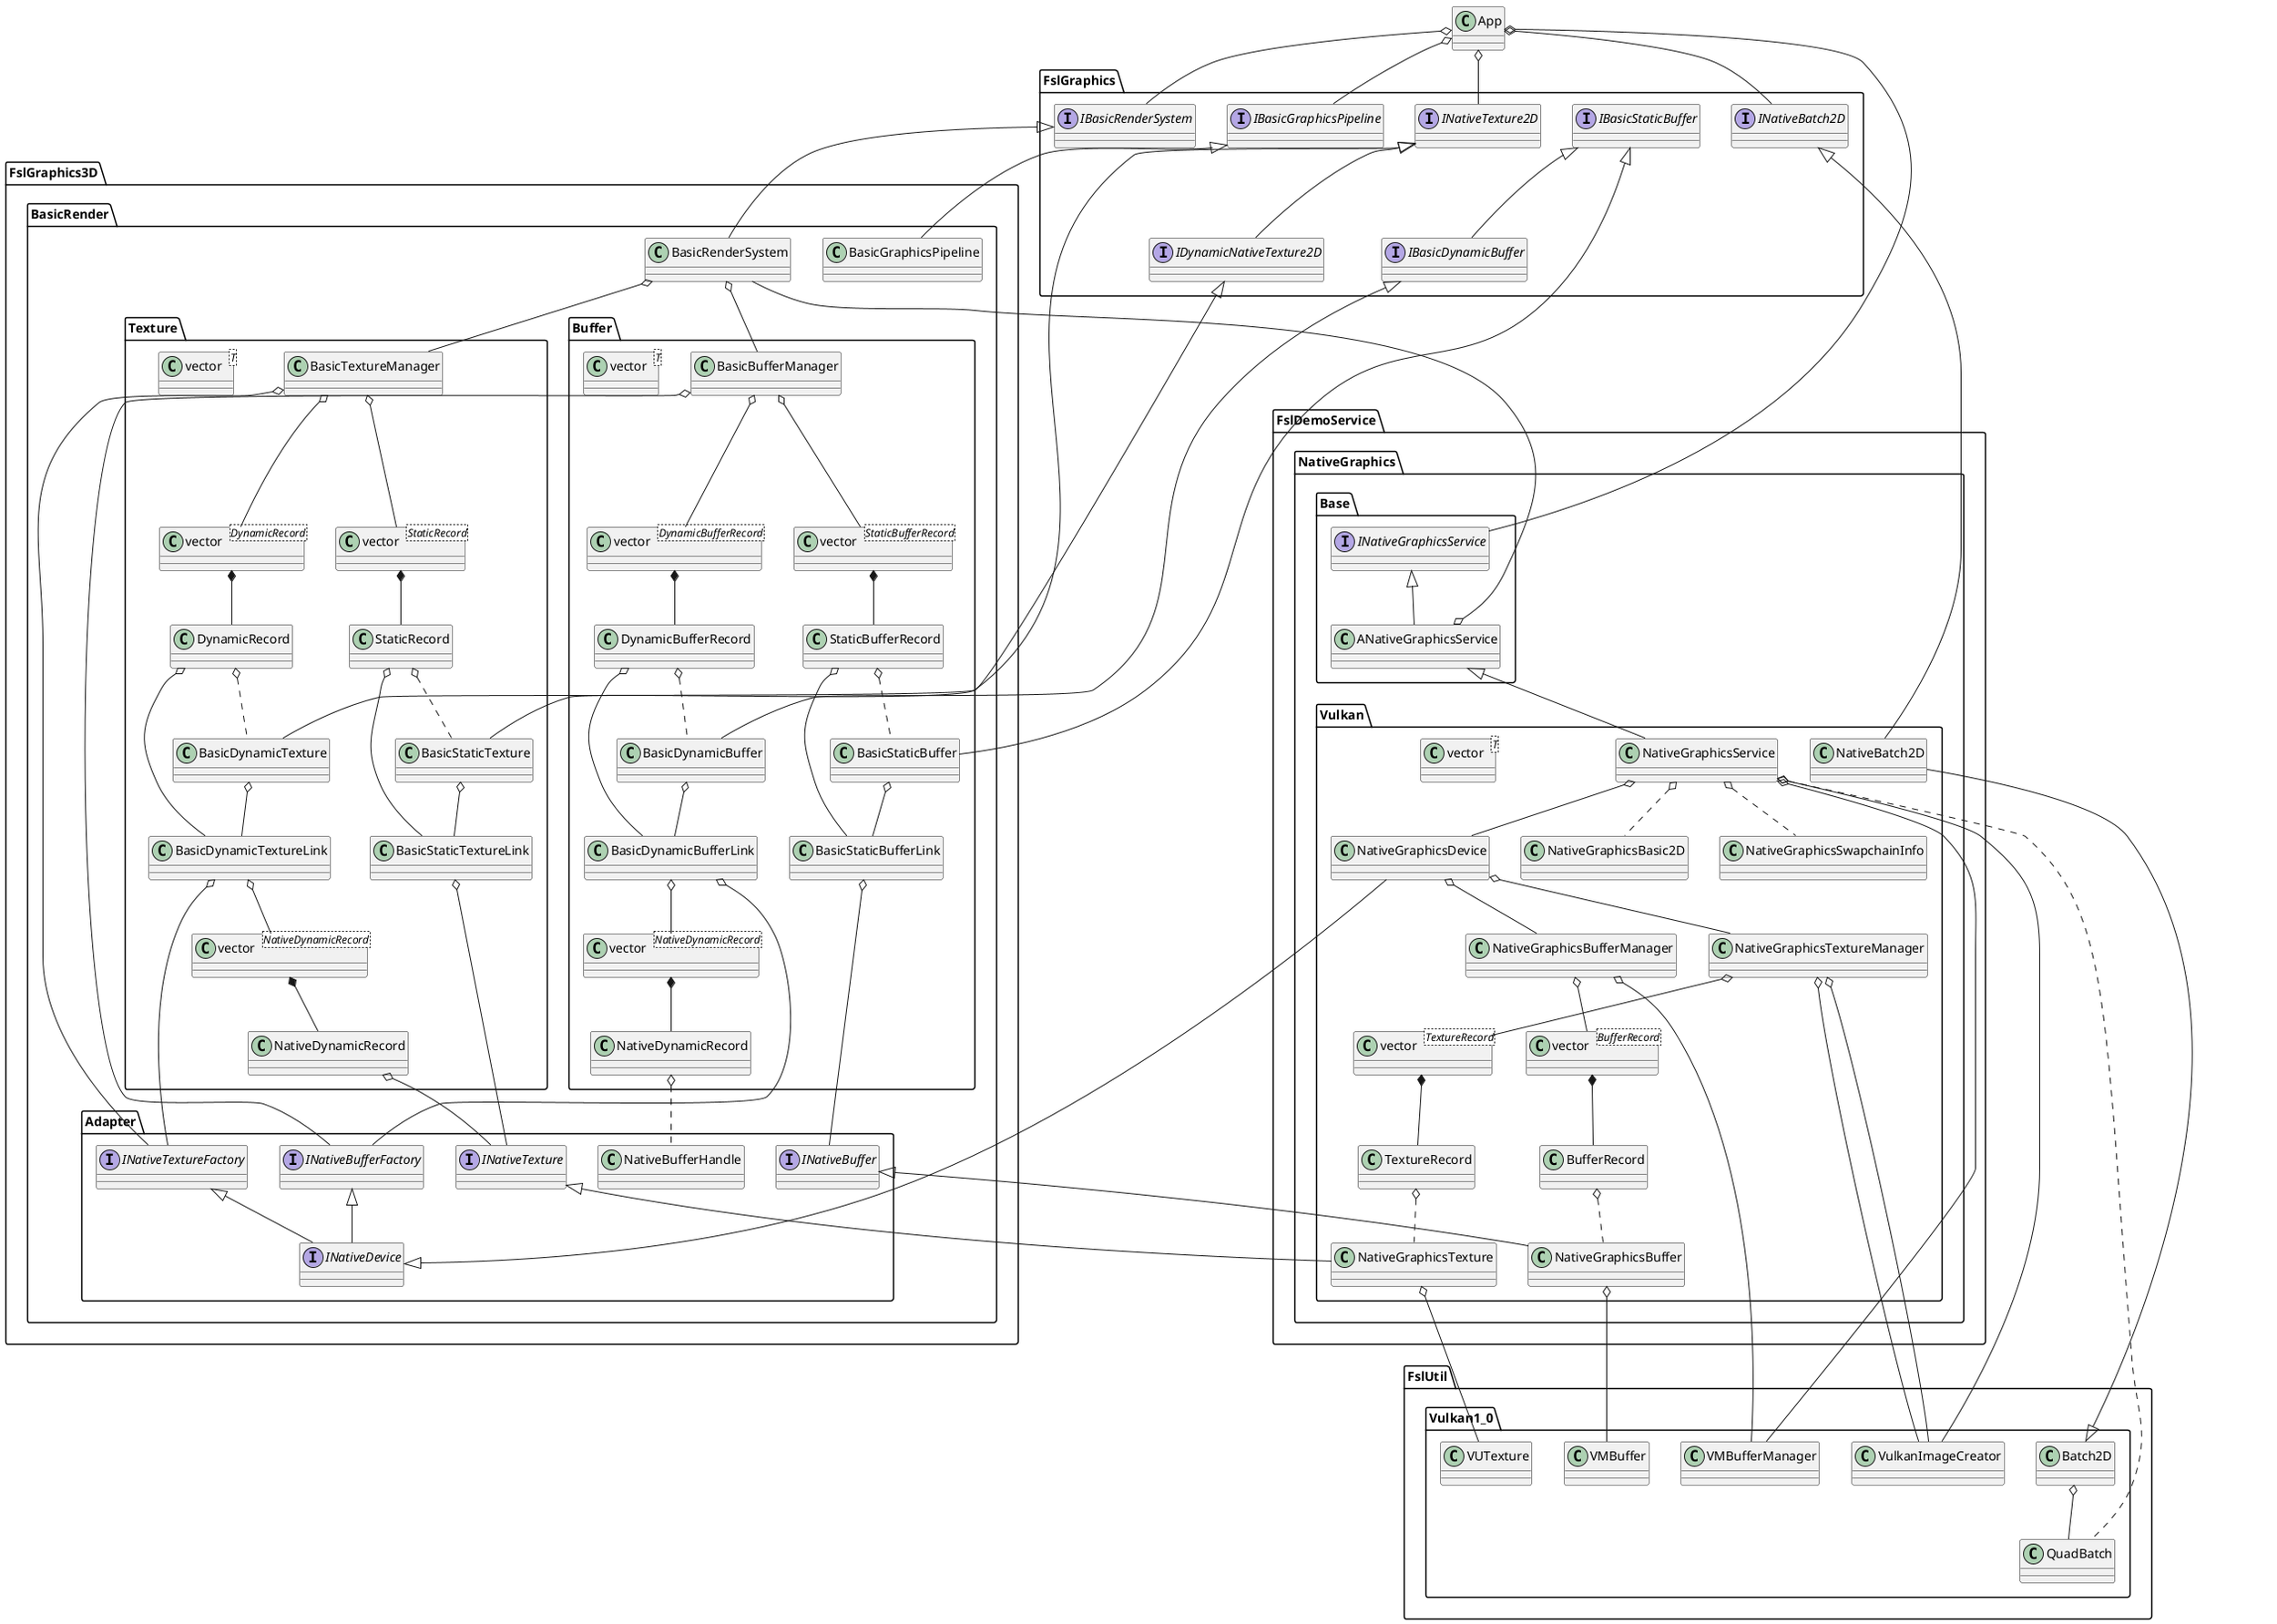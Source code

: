 @startuml NativeGraphicsService DF5.8.0 Build3 Class Diagram
'!pragma ratio 0.66
'left to right direction
scale 1

namespace FslGraphics {
    interface INativeTexture2D
    interface IDynamicNativeTexture2D
    interface INativeBatch2D
    interface IBasicRenderSystem
    interface IBasicGraphicsPipeline
    interface IBasicStaticBuffer
    interface IBasicDynamicBuffer

    INativeTexture2D <|-- IDynamicNativeTexture2D
    IBasicStaticBuffer <|-- IBasicDynamicBuffer
}

namespace FslGraphics3D.BasicRender {
    namespace FslGraphics3D.BasicRender.Adapter {
        interface INativeBuffer
        interface INativeBufferFactory
        interface INativeTexture
        interface INativeTextureFactory
        interface INativeDevice

        INativeBufferFactory <|-- INativeDevice
        INativeTextureFactory <|-- INativeDevice
    }

    namespace FslGraphics3D.BasicRender.Texture {
        class BasicTextureManager
        class BasicStaticTexture
        class BasicDynamicTexture
        class BasicStaticTextureLink
        class BasicDynamicTextureLink
        class DynamicRecord
        class StaticRecord
        class NativeDynamicRecord
        class vector<T>
        class "vector<DynamicRecord>" as vector_DynamicRecord
        class "vector<StaticRecord>" as vector_StaticRecord
        class "vector<NativeDynamicRecord>" as vector_NativeDynamicRecord

        BasicTextureManager o-- vector_StaticRecord
        BasicTextureManager o-- vector_DynamicRecord
        BasicTextureManager o-- FslGraphics3D.BasicRender.Adapter.INativeTextureFactory

        vector_StaticRecord *-- StaticRecord
        StaticRecord o.. BasicStaticTexture
        StaticRecord o-- BasicStaticTextureLink

        vector_DynamicRecord *-- DynamicRecord
        DynamicRecord o.. BasicDynamicTexture
        DynamicRecord o-- BasicDynamicTextureLink

        FslGraphics.INativeTexture2D <|-- BasicStaticTexture
        FslGraphics.IDynamicNativeTexture2D <|-- BasicDynamicTexture

        ' BasicDynamicTextureLink
        BasicDynamicTextureLink o-- FslGraphics3D.BasicRender.Adapter.INativeTextureFactory
        BasicDynamicTextureLink o-- vector_NativeDynamicRecord

        vector_NativeDynamicRecord *-- NativeDynamicRecord
        NativeDynamicRecord o-- FslGraphics3D.BasicRender.Adapter.INativeTexture

        ' BasicStaticTextureLink
        BasicStaticTextureLink o-- FslGraphics3D.BasicRender.Adapter.INativeTexture

        BasicDynamicTexture o-- BasicDynamicTextureLink
        BasicStaticTexture o-- BasicStaticTextureLink

    }


    namespace FslGraphics3D.BasicRender.Buffer {
        class BasicDynamicBuffer
        class BasicStaticBuffer

        class BasicBufferManager
        class BasicStaticBufferLink
        class BasicDynamicBufferLink
        class DynamicBufferRecord
        class StaticBufferRecord
        class NativeDynamicRecord
        class vector<T>
        class "vector<DynamicBufferRecord>" as vector_DynamicBufferRecord
        class "vector<StaticBufferRecord>" as vector_StaticBufferRecord
        class "vector<NativeDynamicRecord>" as vector_NativeDynamicRecord

        ' BasicBufferManager
        BasicBufferManager o-- vector_StaticBufferRecord
        BasicBufferManager o-- vector_DynamicBufferRecord
        BasicBufferManager o-- FslGraphics3D.BasicRender.Adapter.INativeBufferFactory

        ' vector_StaticBufferRecord
        vector_StaticBufferRecord *-- StaticBufferRecord
        StaticBufferRecord o-- BasicStaticBufferLink
        StaticBufferRecord o.. BasicStaticBuffer

        ' vector_DynamicBufferRecord
        vector_DynamicBufferRecord *-- DynamicBufferRecord
        DynamicBufferRecord o-- BasicDynamicBufferLink
        DynamicBufferRecord o.. BasicDynamicBuffer

        ' BasicDynamicBuffer
        FslGraphics.IBasicDynamicBuffer <|-- BasicDynamicBuffer
        BasicDynamicBuffer o-- BasicDynamicBufferLink

        ' BasicStaticBuffer
        FslGraphics.IBasicStaticBuffer <|-- BasicStaticBuffer
        BasicStaticBuffer o-- BasicStaticBufferLink

        'BasicDynamicBufferLink
        BasicDynamicBufferLink o-- FslGraphics3D.BasicRender.Adapter.INativeBufferFactory
        BasicDynamicBufferLink o-- vector_NativeDynamicRecord
        vector_NativeDynamicRecord *-- NativeDynamicRecord
        NativeDynamicRecord o.. FslGraphics3D.BasicRender.Adapter.NativeBufferHandle

        'BasicStaticBufferLink
        BasicStaticBufferLink o-- FslGraphics3D.BasicRender.Adapter.INativeBuffer
    }

    class BasicRenderSystem
    class BasicGraphicsPipeline


    ' BasicRenderSystem
    FslGraphics.IBasicRenderSystem <|-- BasicRenderSystem
    BasicRenderSystem o-- FslGraphics3D.BasicRender.Buffer.BasicBufferManager
    BasicRenderSystem o-- FslGraphics3D.BasicRender.Texture.BasicTextureManager

    ' RenderGraphicsPipeline
    FslGraphics.IBasicGraphicsPipeline <|-- BasicGraphicsPipeline
}

namespace FslDemoService.NativeGraphics.Base {
    interface INativeGraphicsService
    class ANativeGraphicsService

    INativeGraphicsService <|-- ANativeGraphicsService
    ANativeGraphicsService o-- FslGraphics3D.BasicRender.BasicRenderSystem
}

namespace FslUtil.Vulkan1_0 {
    class Batch2D
    class QuadBatch
    class VMBufferManager
    class VulkanImageCreator
    class VUTexture

    Batch2D o-- QuadBatch
}


namespace FslDemoService.NativeGraphics.Vulkan {
    class NativeGraphicsBasic2D
    class NativeGraphicsService
    class NativeGraphicsSwapchainInfo
    class NativeBatch2D
    class NativeGraphicsDevice
    class NativeGraphicsBuffer
    class NativeGraphicsBufferManager
    class NativeGraphicsTexture
    class NativeGraphicsTextureManager
    class BufferRecord
    class TextureRecord
    class vector<T>
    class "vector<BufferRecord>" as vector_BufferRecord
    class "vector<TextureRecord>" as vector_TextureRecord

    ' Batch2D
    FslGraphics.INativeBatch2D <|-- NativeBatch2D
    FslUtil.Vulkan1_0.Batch2D <|-- NativeBatch2D

    FslDemoService.NativeGraphics.Base.ANativeGraphicsService <|-- NativeGraphicsService
    NativeGraphicsService o-- NativeGraphicsDevice

    NativeGraphicsService o-- FslUtil.Vulkan1_0.VMBufferManager
    NativeGraphicsService o-- FslUtil.Vulkan1_0.VulkanImageCreator
    NativeGraphicsService o.. NativeGraphicsBasic2D
    NativeGraphicsService o.. NativeGraphicsSwapchainInfo
    NativeGraphicsService o.. FslUtil.Vulkan1_0.QuadBatch


    ' NativeGraphicsTexture
    FslGraphics3D.BasicRender.Adapter.INativeTexture <|-- NativeGraphicsTexture

    ' NativeGraphicsTextureManager
    NativeGraphicsTextureManager o-- FslUtil.Vulkan1_0.VulkanImageCreator
    NativeGraphicsTextureManager o-- FslUtil.Vulkan1_0.VulkanImageCreator
    NativeGraphicsTextureManager o-- vector_TextureRecord

    vector_TextureRecord *-- TextureRecord
    TextureRecord o.. NativeGraphicsTexture
    NativeGraphicsTexture o-- FslUtil.Vulkan1_0.VUTexture

    ' NativeGraphicsBuffer
    FslGraphics3D.BasicRender.Adapter.INativeBuffer <|-- NativeGraphicsBuffer

    ' NativeGraphicsBufferManager
    NativeGraphicsBufferManager o-- FslUtil.Vulkan1_0.VMBufferManager
    NativeGraphicsBufferManager o-- vector_BufferRecord

    vector_BufferRecord *-- BufferRecord
    BufferRecord o.. NativeGraphicsBuffer
    NativeGraphicsBuffer o-- FslUtil.Vulkan1_0.VMBuffer

    ' NativeGraphicsDevice
    FslGraphics3D.BasicRender.Adapter.INativeDevice <|-- NativeGraphicsDevice
    NativeGraphicsDevice o-- NativeGraphicsBufferManager
    NativeGraphicsDevice o-- NativeGraphicsTextureManager

}

App o-- FslGraphics.INativeBatch2D
App o-- FslGraphics.INativeTexture2D
App o-- FslGraphics.IBasicRenderSystem
App o-- FslGraphics.IBasicGraphicsPipeline
App o-- FslDemoService.NativeGraphics.Base.INativeGraphicsService


@enduml